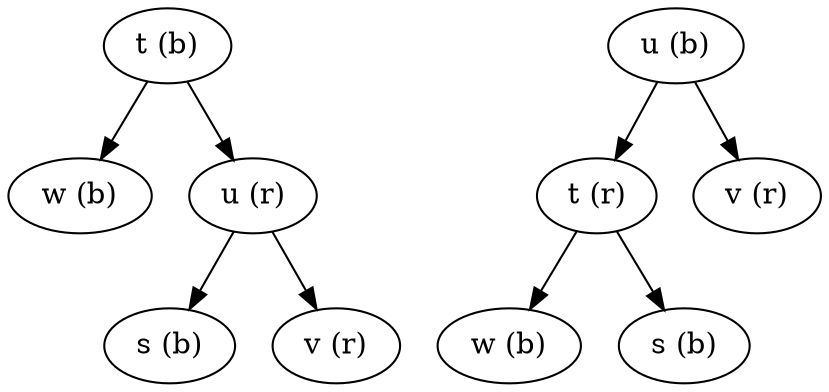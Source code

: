 digraph G {
	margin = 0;
	ordering = out;

	t1 [ label="t (b)" ];
	w1 [ label="w (b)" ];
	u1 [ label="u (r)" ];
	s1 [ label="s (b)" ];
	v1 [ label="v (r)" ];

	t2 [ label="t (r)" ];
	w2 [ label="w (b)" ];
	u2 [ label="u (b)" ];
	s2 [ label="s (b)" ];
	v2 [ label="v (r)" ];


	t1 -> { w1; u1 };
	u1 -> { s1; v1 };

	u2 -> { t2; v2 };
	t2 -> { w2; s2 };

}

